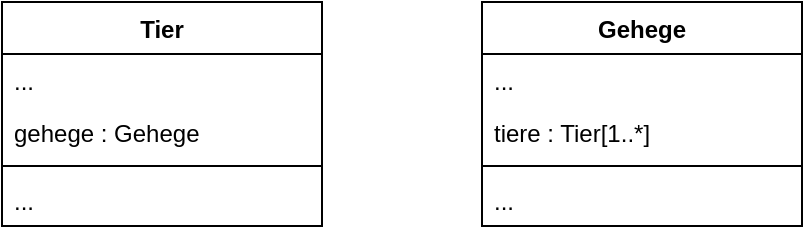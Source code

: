 <mxfile version="24.4.13" type="device">
  <diagram name="Seite-1" id="PtwPcAM-2DQKERVp2qXx">
    <mxGraphModel dx="1050" dy="567" grid="1" gridSize="10" guides="1" tooltips="1" connect="1" arrows="1" fold="1" page="1" pageScale="1" pageWidth="827" pageHeight="1169" math="0" shadow="0">
      <root>
        <mxCell id="0" />
        <mxCell id="1" parent="0" />
        <mxCell id="n8PkwZOIErzOg7HjaBvq-1" value="Tier" style="swimlane;fontStyle=1;align=center;verticalAlign=top;childLayout=stackLayout;horizontal=1;startSize=26;horizontalStack=0;resizeParent=1;resizeParentMax=0;resizeLast=0;collapsible=1;marginBottom=0;" parent="1" vertex="1">
          <mxGeometry x="40" y="40" width="160" height="112" as="geometry" />
        </mxCell>
        <mxCell id="n8PkwZOIErzOg7HjaBvq-2" value="..." style="text;strokeColor=none;fillColor=none;align=left;verticalAlign=top;spacingLeft=4;spacingRight=4;overflow=hidden;rotatable=0;points=[[0,0.5],[1,0.5]];portConstraint=eastwest;" parent="n8PkwZOIErzOg7HjaBvq-1" vertex="1">
          <mxGeometry y="26" width="160" height="26" as="geometry" />
        </mxCell>
        <mxCell id="n8PkwZOIErzOg7HjaBvq-9" value="gehege : Gehege" style="text;strokeColor=none;fillColor=none;align=left;verticalAlign=top;spacingLeft=4;spacingRight=4;overflow=hidden;rotatable=0;points=[[0,0.5],[1,0.5]];portConstraint=eastwest;" parent="n8PkwZOIErzOg7HjaBvq-1" vertex="1">
          <mxGeometry y="52" width="160" height="26" as="geometry" />
        </mxCell>
        <mxCell id="n8PkwZOIErzOg7HjaBvq-11" value="" style="line;strokeWidth=1;fillColor=none;align=left;verticalAlign=middle;spacingTop=-1;spacingLeft=3;spacingRight=3;rotatable=0;labelPosition=right;points=[];portConstraint=eastwest;" parent="n8PkwZOIErzOg7HjaBvq-1" vertex="1">
          <mxGeometry y="78" width="160" height="8" as="geometry" />
        </mxCell>
        <mxCell id="n8PkwZOIErzOg7HjaBvq-12" value="..." style="text;strokeColor=none;fillColor=none;align=left;verticalAlign=top;spacingLeft=4;spacingRight=4;overflow=hidden;rotatable=0;points=[[0,0.5],[1,0.5]];portConstraint=eastwest;" parent="n8PkwZOIErzOg7HjaBvq-1" vertex="1">
          <mxGeometry y="86" width="160" height="26" as="geometry" />
        </mxCell>
        <mxCell id="n8PkwZOIErzOg7HjaBvq-19" value="Gehege" style="swimlane;fontStyle=1;align=center;verticalAlign=top;childLayout=stackLayout;horizontal=1;startSize=26;horizontalStack=0;resizeParent=1;resizeParentMax=0;resizeLast=0;collapsible=1;marginBottom=0;" parent="1" vertex="1">
          <mxGeometry x="280" y="40" width="160" height="112" as="geometry" />
        </mxCell>
        <mxCell id="n8PkwZOIErzOg7HjaBvq-20" value="..." style="text;strokeColor=none;fillColor=none;align=left;verticalAlign=top;spacingLeft=4;spacingRight=4;overflow=hidden;rotatable=0;points=[[0,0.5],[1,0.5]];portConstraint=eastwest;" parent="n8PkwZOIErzOg7HjaBvq-19" vertex="1">
          <mxGeometry y="26" width="160" height="26" as="geometry" />
        </mxCell>
        <mxCell id="n8PkwZOIErzOg7HjaBvq-21" value="tiere : Tier[1..*]" style="text;strokeColor=none;fillColor=none;align=left;verticalAlign=top;spacingLeft=4;spacingRight=4;overflow=hidden;rotatable=0;points=[[0,0.5],[1,0.5]];portConstraint=eastwest;" parent="n8PkwZOIErzOg7HjaBvq-19" vertex="1">
          <mxGeometry y="52" width="160" height="26" as="geometry" />
        </mxCell>
        <mxCell id="n8PkwZOIErzOg7HjaBvq-22" value="" style="line;strokeWidth=1;fillColor=none;align=left;verticalAlign=middle;spacingTop=-1;spacingLeft=3;spacingRight=3;rotatable=0;labelPosition=right;points=[];portConstraint=eastwest;" parent="n8PkwZOIErzOg7HjaBvq-19" vertex="1">
          <mxGeometry y="78" width="160" height="8" as="geometry" />
        </mxCell>
        <mxCell id="n8PkwZOIErzOg7HjaBvq-23" value="..." style="text;strokeColor=none;fillColor=none;align=left;verticalAlign=top;spacingLeft=4;spacingRight=4;overflow=hidden;rotatable=0;points=[[0,0.5],[1,0.5]];portConstraint=eastwest;" parent="n8PkwZOIErzOg7HjaBvq-19" vertex="1">
          <mxGeometry y="86" width="160" height="26" as="geometry" />
        </mxCell>
      </root>
    </mxGraphModel>
  </diagram>
</mxfile>
